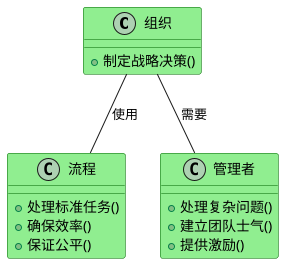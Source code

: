 @startuml

skinparam classBackgroundColor LightGreen
skinparam classBorderColor DarkGreen

class 组织 {
  + 制定战略决策()
}

class 流程 {
  + 处理标准任务()
  + 确保效率()
  + 保证公平()
}

class 管理者 {
  + 处理复杂问题()
  + 建立团队士气()
  + 提供激励()
}

组织 -- 管理者 : 需要
组织 -- 流程 : 使用

@enduml

